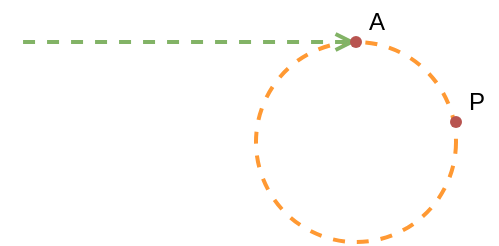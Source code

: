<mxfile version="15.2.9" type="github"><diagram id="iYQ3iuQIOaiQyOAIRlhL" name="Page-1"><mxGraphModel dx="946" dy="621" grid="1" gridSize="10" guides="1" tooltips="1" connect="1" arrows="1" fold="1" page="1" pageScale="1" pageWidth="827" pageHeight="1169" math="0" shadow="0"><root><mxCell id="0"/><mxCell id="1" parent="0"/><mxCell id="XUuw_Or5237Lbw4Zlgav-1" value="" style="ellipse;whiteSpace=wrap;html=1;aspect=fixed;dashed=1;fillColor=none;strokeColor=#FF9933;strokeWidth=2;" vertex="1" parent="1"><mxGeometry x="400" y="120" width="100" height="100" as="geometry"/></mxCell><mxCell id="XUuw_Or5237Lbw4Zlgav-2" value="" style="endArrow=none;html=1;dashed=1;fillColor=#d5e8d4;strokeColor=#82b366;strokeWidth=2;targetPerimeterSpacing=9;startArrow=open;startFill=0;" edge="1" parent="1"><mxGeometry width="50" height="50" relative="1" as="geometry"><mxPoint x="450" y="120" as="sourcePoint"/><mxPoint x="280" y="120" as="targetPoint"/></mxGeometry></mxCell><mxCell id="XUuw_Or5237Lbw4Zlgav-3" value="" style="shape=waypoint;sketch=0;fillStyle=solid;size=6;pointerEvents=1;points=[];fillColor=#f8cecc;resizable=0;rotatable=0;perimeter=centerPerimeter;snapToPoint=1;strokeColor=#b85450;" vertex="1" parent="1"><mxGeometry x="480" y="140" width="40" height="40" as="geometry"/></mxCell><mxCell id="XUuw_Or5237Lbw4Zlgav-4" value="" style="shape=waypoint;sketch=0;fillStyle=solid;size=6;pointerEvents=1;points=[];fillColor=#f8cecc;resizable=0;rotatable=0;perimeter=centerPerimeter;snapToPoint=1;strokeColor=#b85450;" vertex="1" parent="1"><mxGeometry x="430" y="100" width="40" height="40" as="geometry"/></mxCell><mxCell id="XUuw_Or5237Lbw4Zlgav-5" value="P" style="text;html=1;resizable=0;autosize=1;align=center;verticalAlign=middle;points=[];fillColor=none;strokeColor=none;rounded=0;" vertex="1" parent="1"><mxGeometry x="500" y="140" width="20" height="20" as="geometry"/></mxCell><mxCell id="XUuw_Or5237Lbw4Zlgav-6" value="A" style="text;html=1;resizable=0;autosize=1;align=center;verticalAlign=middle;points=[];fillColor=none;strokeColor=none;rounded=0;" vertex="1" parent="1"><mxGeometry x="450" y="100" width="20" height="20" as="geometry"/></mxCell></root></mxGraphModel></diagram></mxfile>